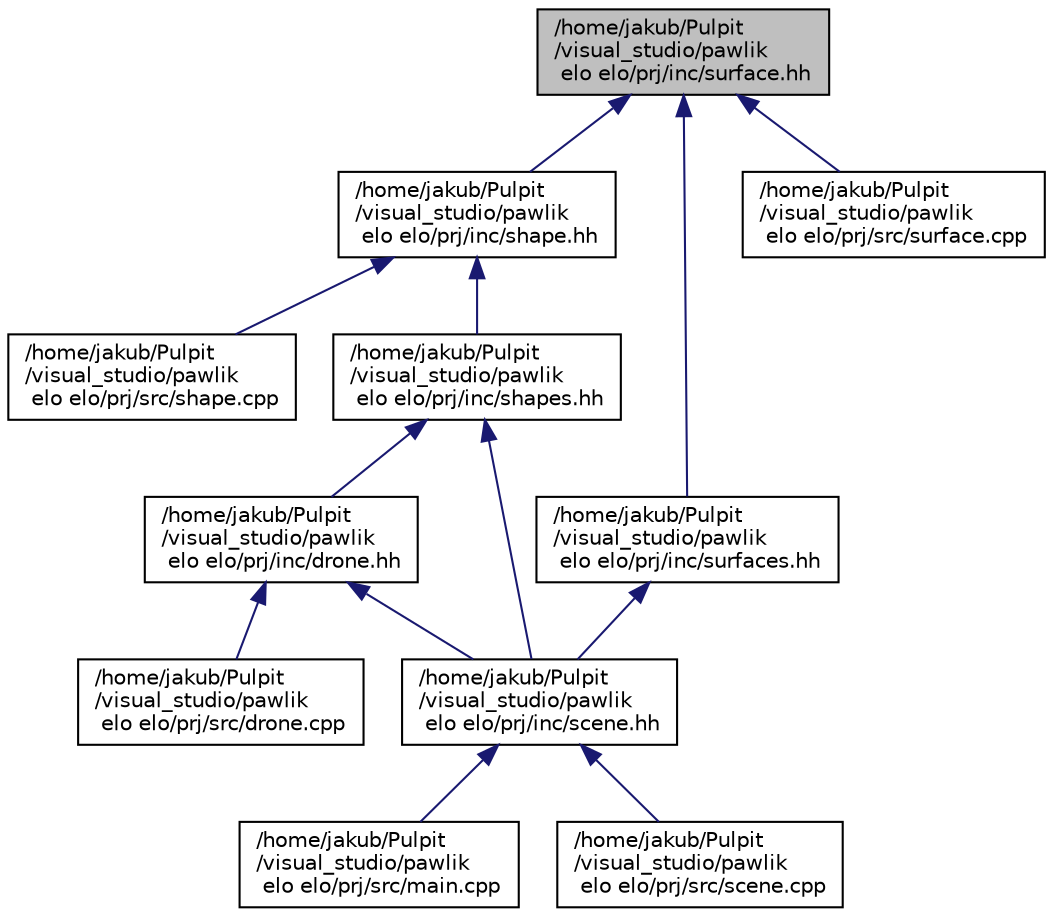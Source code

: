 digraph "/home/jakub/Pulpit/visual_studio/pawlik elo elo/prj/inc/surface.hh"
{
  edge [fontname="Helvetica",fontsize="10",labelfontname="Helvetica",labelfontsize="10"];
  node [fontname="Helvetica",fontsize="10",shape=record];
  Node11 [label="/home/jakub/Pulpit\l/visual_studio/pawlik\l elo elo/prj/inc/surface.hh",height=0.2,width=0.4,color="black", fillcolor="grey75", style="filled", fontcolor="black"];
  Node11 -> Node12 [dir="back",color="midnightblue",fontsize="10",style="solid",fontname="Helvetica"];
  Node12 [label="/home/jakub/Pulpit\l/visual_studio/pawlik\l elo elo/prj/inc/shape.hh",height=0.2,width=0.4,color="black", fillcolor="white", style="filled",URL="$shape_8hh.html",tooltip="Definicja metody klasy shape. "];
  Node12 -> Node13 [dir="back",color="midnightblue",fontsize="10",style="solid",fontname="Helvetica"];
  Node13 [label="/home/jakub/Pulpit\l/visual_studio/pawlik\l elo elo/prj/inc/shapes.hh",height=0.2,width=0.4,color="black", fillcolor="white", style="filled",URL="$shapes_8hh.html",tooltip="Definicja metody klasy shapes. "];
  Node13 -> Node14 [dir="back",color="midnightblue",fontsize="10",style="solid",fontname="Helvetica"];
  Node14 [label="/home/jakub/Pulpit\l/visual_studio/pawlik\l elo elo/prj/inc/drone.hh",height=0.2,width=0.4,color="black", fillcolor="white", style="filled",URL="$drone_8hh.html",tooltip="Definicja metod klasy drone. "];
  Node14 -> Node15 [dir="back",color="midnightblue",fontsize="10",style="solid",fontname="Helvetica"];
  Node15 [label="/home/jakub/Pulpit\l/visual_studio/pawlik\l elo elo/prj/inc/scene.hh",height=0.2,width=0.4,color="black", fillcolor="white", style="filled",URL="$scene_8hh.html",tooltip="Definicja metody klasy scene. "];
  Node15 -> Node16 [dir="back",color="midnightblue",fontsize="10",style="solid",fontname="Helvetica"];
  Node16 [label="/home/jakub/Pulpit\l/visual_studio/pawlik\l elo elo/prj/src/main.cpp",height=0.2,width=0.4,color="black", fillcolor="white", style="filled",URL="$main_8cpp.html"];
  Node15 -> Node17 [dir="back",color="midnightblue",fontsize="10",style="solid",fontname="Helvetica"];
  Node17 [label="/home/jakub/Pulpit\l/visual_studio/pawlik\l elo elo/prj/src/scene.cpp",height=0.2,width=0.4,color="black", fillcolor="white", style="filled",URL="$scene_8cpp.html"];
  Node14 -> Node18 [dir="back",color="midnightblue",fontsize="10",style="solid",fontname="Helvetica"];
  Node18 [label="/home/jakub/Pulpit\l/visual_studio/pawlik\l elo elo/prj/src/drone.cpp",height=0.2,width=0.4,color="black", fillcolor="white", style="filled",URL="$drone_8cpp.html"];
  Node13 -> Node15 [dir="back",color="midnightblue",fontsize="10",style="solid",fontname="Helvetica"];
  Node12 -> Node19 [dir="back",color="midnightblue",fontsize="10",style="solid",fontname="Helvetica"];
  Node19 [label="/home/jakub/Pulpit\l/visual_studio/pawlik\l elo elo/prj/src/shape.cpp",height=0.2,width=0.4,color="black", fillcolor="white", style="filled",URL="$shape_8cpp.html"];
  Node11 -> Node20 [dir="back",color="midnightblue",fontsize="10",style="solid",fontname="Helvetica"];
  Node20 [label="/home/jakub/Pulpit\l/visual_studio/pawlik\l elo elo/prj/inc/surfaces.hh",height=0.2,width=0.4,color="black", fillcolor="white", style="filled",URL="$surfaces_8hh.html",tooltip="Definicja metody klasy surfaces. "];
  Node20 -> Node15 [dir="back",color="midnightblue",fontsize="10",style="solid",fontname="Helvetica"];
  Node11 -> Node21 [dir="back",color="midnightblue",fontsize="10",style="solid",fontname="Helvetica"];
  Node21 [label="/home/jakub/Pulpit\l/visual_studio/pawlik\l elo elo/prj/src/surface.cpp",height=0.2,width=0.4,color="black", fillcolor="white", style="filled",URL="$surface_8cpp.html"];
}
